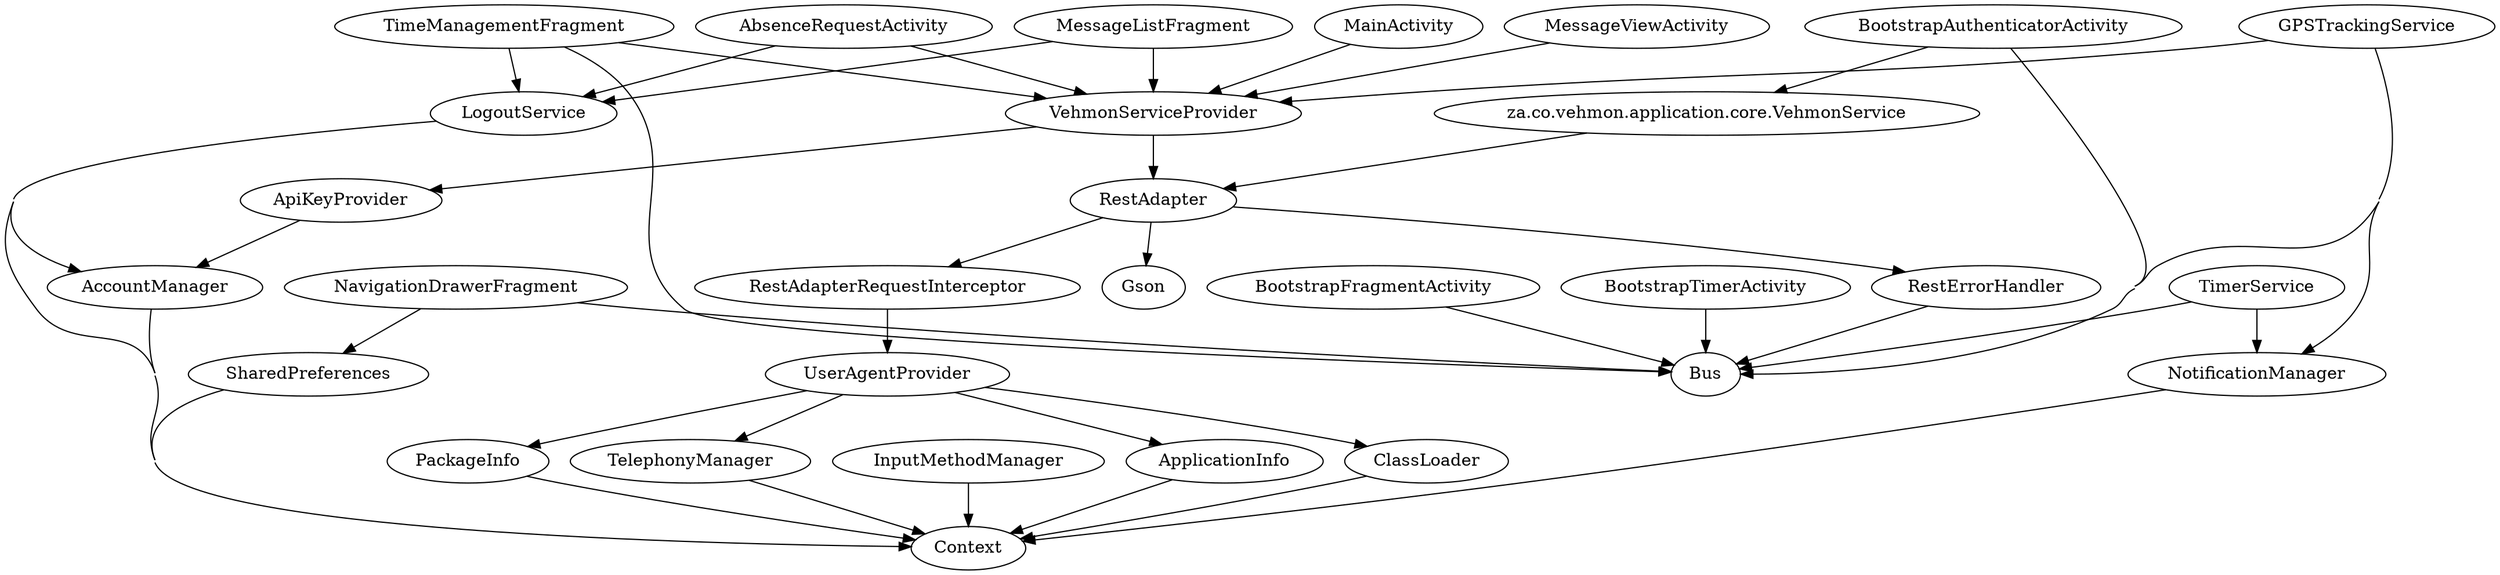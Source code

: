 digraph G1 {
  concentrate = true;
  AbsenceRequestActivity -> LogoutService;
  AbsenceRequestActivity -> VehmonServiceProvider;
  AccountManager -> Context;
  ApiKeyProvider -> AccountManager;
  ApplicationInfo -> Context;
  BootstrapAuthenticatorActivity -> Bus;
  n2 [label="za.co.vehmon.application.core.VehmonService"];
  BootstrapAuthenticatorActivity -> n2;
  BootstrapFragmentActivity -> Bus;
  BootstrapTimerActivity -> Bus;
  ClassLoader -> Context;
  GPSTrackingService -> VehmonServiceProvider;
  GPSTrackingService -> NotificationManager;
  GPSTrackingService -> Bus;
  InputMethodManager -> Context;
  LogoutService -> Context;
  LogoutService -> AccountManager;
  MainActivity -> VehmonServiceProvider;
  MessageListFragment -> LogoutService;
  MessageListFragment -> VehmonServiceProvider;
  MessageViewActivity -> VehmonServiceProvider;
  NavigationDrawerFragment -> SharedPreferences;
  NavigationDrawerFragment -> Bus;
  NotificationManager -> Context;
  PackageInfo -> Context;
  RestAdapter -> RestAdapterRequestInterceptor;
  RestAdapter -> Gson;
  RestAdapter -> RestErrorHandler;
  RestAdapterRequestInterceptor -> UserAgentProvider;
  RestErrorHandler -> Bus;
  SharedPreferences -> Context;
  TelephonyManager -> Context;
  TimeManagementFragment -> LogoutService;
  TimeManagementFragment -> VehmonServiceProvider;
  TimeManagementFragment -> Bus;
  TimerService -> NotificationManager;
  TimerService -> Bus;
  UserAgentProvider -> TelephonyManager;
  UserAgentProvider -> PackageInfo;
  UserAgentProvider -> ClassLoader;
  UserAgentProvider -> ApplicationInfo;
  VehmonServiceProvider -> RestAdapter;
  VehmonServiceProvider -> ApiKeyProvider;
  n2 -> RestAdapter;
}
